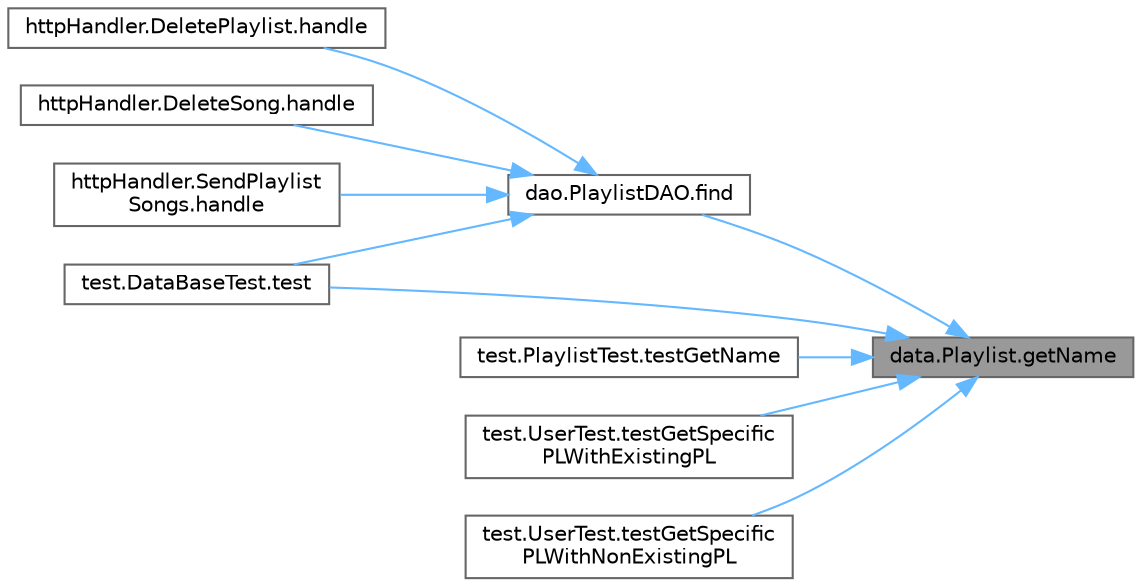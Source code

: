 digraph "data.Playlist.getName"
{
 // LATEX_PDF_SIZE
  bgcolor="transparent";
  edge [fontname=Helvetica,fontsize=10,labelfontname=Helvetica,labelfontsize=10];
  node [fontname=Helvetica,fontsize=10,shape=box,height=0.2,width=0.4];
  rankdir="RL";
  Node1 [label="data.Playlist.getName",height=0.2,width=0.4,color="gray40", fillcolor="grey60", style="filled", fontcolor="black",tooltip=" "];
  Node1 -> Node2 [dir="back",color="steelblue1",style="solid"];
  Node2 [label="dao.PlaylistDAO.find",height=0.2,width=0.4,color="grey40", fillcolor="white", style="filled",URL="$classdao_1_1_playlist_d_a_o.html#a25977c7d248359ad5ae5a6cacb4bf695",tooltip=" "];
  Node2 -> Node3 [dir="back",color="steelblue1",style="solid"];
  Node3 [label="httpHandler.DeletePlaylist.handle",height=0.2,width=0.4,color="grey40", fillcolor="white", style="filled",URL="$classhttp_handler_1_1_delete_playlist.html#a761680858dacd7a598fa0f9a3df97c10",tooltip=" "];
  Node2 -> Node4 [dir="back",color="steelblue1",style="solid"];
  Node4 [label="httpHandler.DeleteSong.handle",height=0.2,width=0.4,color="grey40", fillcolor="white", style="filled",URL="$classhttp_handler_1_1_delete_song.html#a354ada47f52b2bfb25278b9f70fa4ca7",tooltip=" "];
  Node2 -> Node5 [dir="back",color="steelblue1",style="solid"];
  Node5 [label="httpHandler.SendPlaylist\lSongs.handle",height=0.2,width=0.4,color="grey40", fillcolor="white", style="filled",URL="$classhttp_handler_1_1_send_playlist_songs.html#a965be22e177cfc45f7c3090c1e645237",tooltip=" "];
  Node2 -> Node6 [dir="back",color="steelblue1",style="solid"];
  Node6 [label="test.DataBaseTest.test",height=0.2,width=0.4,color="grey40", fillcolor="white", style="filled",URL="$classtest_1_1_data_base_test.html#accdc7f1950248aee8f7c28a72c798bee",tooltip=" "];
  Node1 -> Node6 [dir="back",color="steelblue1",style="solid"];
  Node1 -> Node7 [dir="back",color="steelblue1",style="solid"];
  Node7 [label="test.PlaylistTest.testGetName",height=0.2,width=0.4,color="grey40", fillcolor="white", style="filled",URL="$classtest_1_1_playlist_test.html#ac2d7706c953a10c14e6876a0cc9f9e93",tooltip=" "];
  Node1 -> Node8 [dir="back",color="steelblue1",style="solid"];
  Node8 [label="test.UserTest.testGetSpecific\lPLWithExistingPL",height=0.2,width=0.4,color="grey40", fillcolor="white", style="filled",URL="$classtest_1_1_user_test.html#a0ae4ba7a7b24a3a26cf074f7e4d194a3",tooltip=" "];
  Node1 -> Node9 [dir="back",color="steelblue1",style="solid"];
  Node9 [label="test.UserTest.testGetSpecific\lPLWithNonExistingPL",height=0.2,width=0.4,color="grey40", fillcolor="white", style="filled",URL="$classtest_1_1_user_test.html#af1fe45b1d39ea47f6bcf07d78b9d0abd",tooltip=" "];
}
